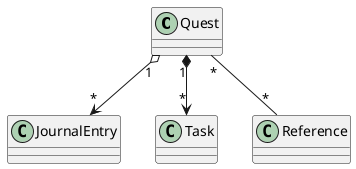 @startuml
Quest "1" o--> "*" JournalEntry
Quest "1" *--> "*" Task
Quest "*" -- "*" Reference
@enduml